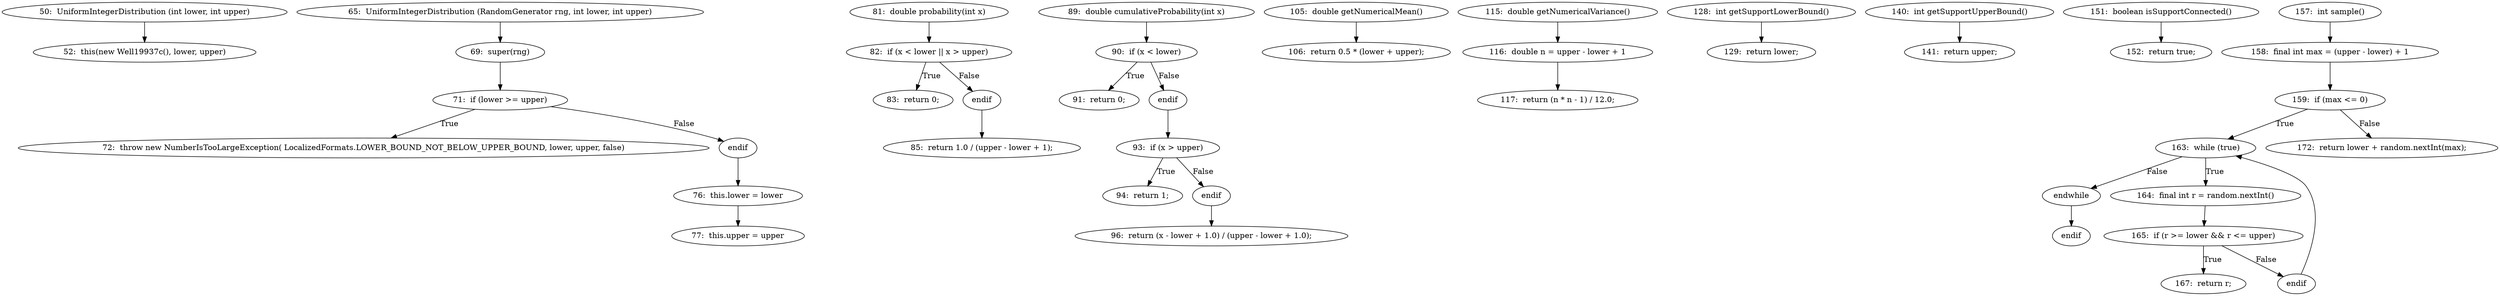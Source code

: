 digraph UniformIntegerDistribution_CFG {
  // graph-vertices
  v1  [label="50:  UniformIntegerDistribution (int lower, int upper)"];
  v2  [label="52:  this(new Well19937c(), lower, upper)"];
  v3  [label="65:  UniformIntegerDistribution (RandomGenerator rng, int lower, int upper)"];
  v4  [label="69:  super(rng)"];
  v5  [label="71:  if (lower >= upper)"];
  v6  [label="72:  throw new NumberIsTooLargeException( LocalizedFormats.LOWER_BOUND_NOT_BELOW_UPPER_BOUND, lower, upper, false)"];
  v7  [label="endif"];
  v8  [label="76:  this.lower = lower"];
  v9  [label="77:  this.upper = upper"];
  v10  [label="81:  double probability(int x)"];
  v11  [label="82:  if (x < lower || x > upper)"];
  v12  [label="83:  return 0;"];
  v13  [label="endif"];
  v14  [label="85:  return 1.0 / (upper - lower + 1);"];
  v15  [label="89:  double cumulativeProbability(int x)"];
  v16  [label="90:  if (x < lower)"];
  v17  [label="91:  return 0;"];
  v18  [label="endif"];
  v19  [label="93:  if (x > upper)"];
  v20  [label="94:  return 1;"];
  v21  [label="endif"];
  v22  [label="96:  return (x - lower + 1.0) / (upper - lower + 1.0);"];
  v23  [label="105:  double getNumericalMean()"];
  v24  [label="106:  return 0.5 * (lower + upper);"];
  v25  [label="115:  double getNumericalVariance()"];
  v26  [label="116:  double n = upper - lower + 1"];
  v27  [label="117:  return (n * n - 1) / 12.0;"];
  v28  [label="128:  int getSupportLowerBound()"];
  v29  [label="129:  return lower;"];
  v30  [label="140:  int getSupportUpperBound()"];
  v31  [label="141:  return upper;"];
  v32  [label="151:  boolean isSupportConnected()"];
  v33  [label="152:  return true;"];
  v34  [label="157:  int sample()"];
  v35  [label="158:  final int max = (upper - lower) + 1"];
  v36  [label="159:  if (max <= 0)"];
  v37  [label="163:  while (true)"];
  v38  [label="endwhile"];
  v39  [label="164:  final int r = random.nextInt()"];
  v40  [label="165:  if (r >= lower && r <= upper)"];
  v41  [label="167:  return r;"];
  v42  [label="endif"];
  v43  [label="endif"];
  v44  [label="172:  return lower + random.nextInt(max);"];
  // graph-edges
  v1 -> v2;
  v3 -> v4;
  v4 -> v5;
  v5 -> v6  [label="True"];
  v5 -> v7  [label="False"];
  v7 -> v8;
  v8 -> v9;
  v10 -> v11;
  v11 -> v12  [label="True"];
  v11 -> v13  [label="False"];
  v13 -> v14;
  v15 -> v16;
  v16 -> v17  [label="True"];
  v16 -> v18  [label="False"];
  v18 -> v19;
  v19 -> v20  [label="True"];
  v19 -> v21  [label="False"];
  v21 -> v22;
  v23 -> v24;
  v25 -> v26;
  v26 -> v27;
  v28 -> v29;
  v30 -> v31;
  v32 -> v33;
  v34 -> v35;
  v35 -> v36;
  v36 -> v37  [label="True"];
  v37 -> v38  [label="False"];
  v37 -> v39  [label="True"];
  v39 -> v40;
  v40 -> v41  [label="True"];
  v40 -> v42  [label="False"];
  v42 -> v37;
  v38 -> v43;
  v36 -> v44  [label="False"];
  // end-of-graph
}
